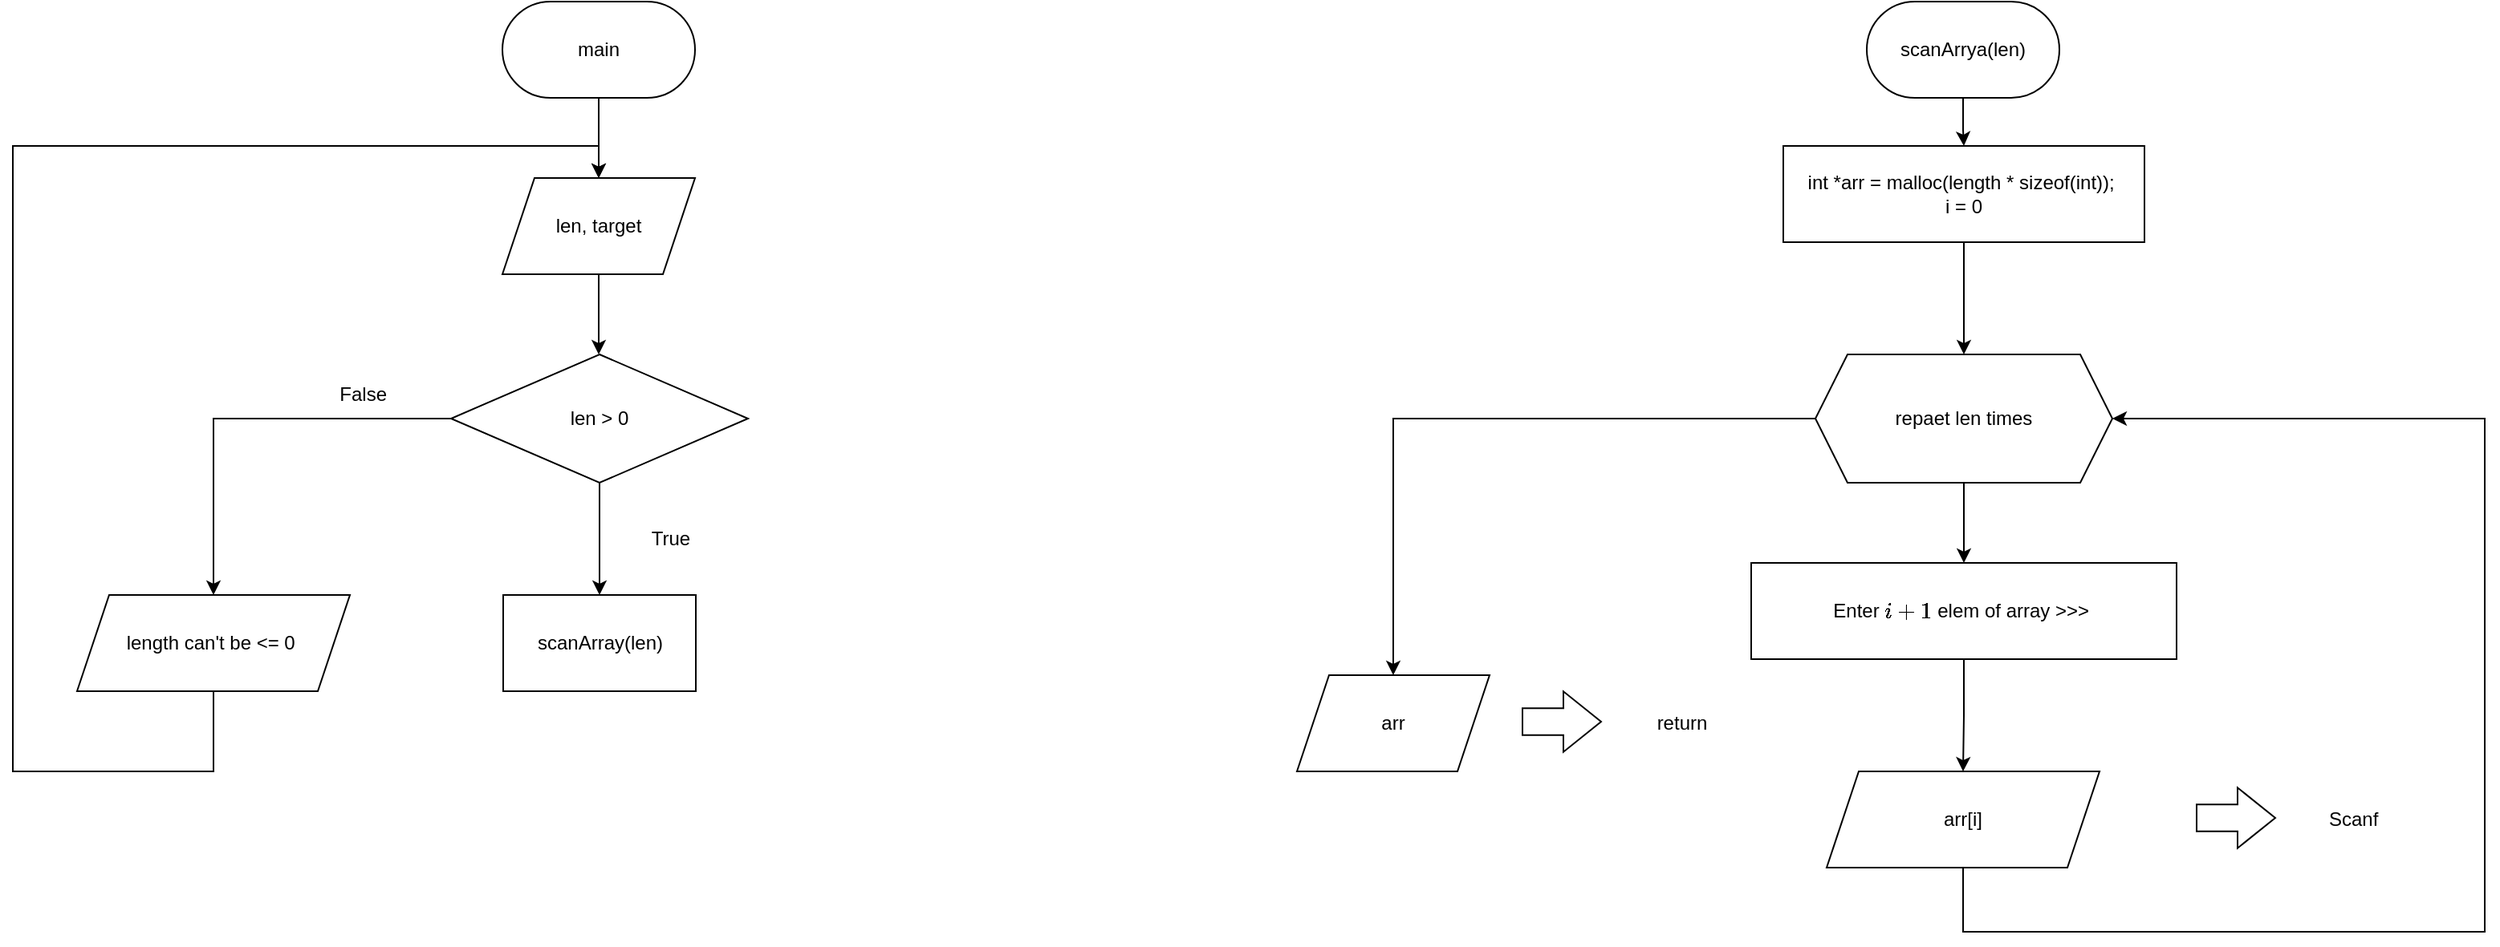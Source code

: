 <mxfile version="26.2.2">
  <diagram name="Page-1" id="g6YHdjaHMRvoi-5LygEY">
    <mxGraphModel dx="714" dy="441" grid="1" gridSize="10" guides="1" tooltips="1" connect="1" arrows="1" fold="1" page="1" pageScale="1" pageWidth="850" pageHeight="1100" background="none" math="0" shadow="0">
      <root>
        <mxCell id="0" />
        <mxCell id="1" parent="0" />
        <mxCell id="YbSu-2DABsDT2B-Kf9Km-3" value="" style="edgeStyle=orthogonalEdgeStyle;rounded=0;orthogonalLoop=1;jettySize=auto;html=1;" edge="1" parent="1" source="YbSu-2DABsDT2B-Kf9Km-1" target="YbSu-2DABsDT2B-Kf9Km-2">
          <mxGeometry relative="1" as="geometry" />
        </mxCell>
        <mxCell id="YbSu-2DABsDT2B-Kf9Km-1" value="main" style="rounded=1;whiteSpace=wrap;html=1;arcSize=50;" vertex="1" parent="1">
          <mxGeometry x="365" y="40" width="120" height="60" as="geometry" />
        </mxCell>
        <mxCell id="YbSu-2DABsDT2B-Kf9Km-5" value="" style="edgeStyle=orthogonalEdgeStyle;rounded=0;orthogonalLoop=1;jettySize=auto;html=1;" edge="1" parent="1" source="YbSu-2DABsDT2B-Kf9Km-2">
          <mxGeometry relative="1" as="geometry">
            <mxPoint x="425" y="260" as="targetPoint" />
          </mxGeometry>
        </mxCell>
        <mxCell id="YbSu-2DABsDT2B-Kf9Km-2" value="len, target" style="shape=parallelogram;perimeter=parallelogramPerimeter;whiteSpace=wrap;html=1;fixedSize=1;" vertex="1" parent="1">
          <mxGeometry x="365" y="150" width="120" height="60" as="geometry" />
        </mxCell>
        <mxCell id="YbSu-2DABsDT2B-Kf9Km-8" value="scanArray(len)" style="rounded=0;whiteSpace=wrap;html=1;" vertex="1" parent="1">
          <mxGeometry x="365.5" y="410" width="120" height="60" as="geometry" />
        </mxCell>
        <mxCell id="YbSu-2DABsDT2B-Kf9Km-15" value="" style="edgeStyle=orthogonalEdgeStyle;rounded=0;orthogonalLoop=1;jettySize=auto;html=1;" edge="1" parent="1" source="YbSu-2DABsDT2B-Kf9Km-10" target="YbSu-2DABsDT2B-Kf9Km-14">
          <mxGeometry relative="1" as="geometry" />
        </mxCell>
        <mxCell id="YbSu-2DABsDT2B-Kf9Km-10" value="scanArrya(len)" style="rounded=1;whiteSpace=wrap;html=1;arcSize=50;" vertex="1" parent="1">
          <mxGeometry x="1215" y="40" width="120" height="60" as="geometry" />
        </mxCell>
        <mxCell id="YbSu-2DABsDT2B-Kf9Km-19" value="" style="edgeStyle=orthogonalEdgeStyle;rounded=0;orthogonalLoop=1;jettySize=auto;html=1;" edge="1" parent="1" source="YbSu-2DABsDT2B-Kf9Km-13" target="YbSu-2DABsDT2B-Kf9Km-18">
          <mxGeometry relative="1" as="geometry" />
        </mxCell>
        <mxCell id="YbSu-2DABsDT2B-Kf9Km-36" style="edgeStyle=orthogonalEdgeStyle;rounded=0;orthogonalLoop=1;jettySize=auto;html=1;" edge="1" parent="1" source="YbSu-2DABsDT2B-Kf9Km-13" target="YbSu-2DABsDT2B-Kf9Km-35">
          <mxGeometry relative="1" as="geometry" />
        </mxCell>
        <mxCell id="YbSu-2DABsDT2B-Kf9Km-13" value="repaet len times" style="shape=hexagon;perimeter=hexagonPerimeter2;whiteSpace=wrap;html=1;fixedSize=1;" vertex="1" parent="1">
          <mxGeometry x="1183" y="260" width="185" height="80" as="geometry" />
        </mxCell>
        <mxCell id="YbSu-2DABsDT2B-Kf9Km-17" style="edgeStyle=orthogonalEdgeStyle;rounded=0;orthogonalLoop=1;jettySize=auto;html=1;" edge="1" parent="1" source="YbSu-2DABsDT2B-Kf9Km-14" target="YbSu-2DABsDT2B-Kf9Km-13">
          <mxGeometry relative="1" as="geometry" />
        </mxCell>
        <mxCell id="YbSu-2DABsDT2B-Kf9Km-14" value="&lt;div&gt;int *arr = malloc(length * sizeof(int));&amp;nbsp;&lt;/div&gt;&lt;div&gt;i = 0&lt;/div&gt;" style="rounded=0;whiteSpace=wrap;html=1;" vertex="1" parent="1">
          <mxGeometry x="1163" y="130" width="225" height="60" as="geometry" />
        </mxCell>
        <mxCell id="YbSu-2DABsDT2B-Kf9Km-22" value="" style="edgeStyle=orthogonalEdgeStyle;rounded=0;orthogonalLoop=1;jettySize=auto;html=1;" edge="1" parent="1" source="YbSu-2DABsDT2B-Kf9Km-18" target="YbSu-2DABsDT2B-Kf9Km-21">
          <mxGeometry relative="1" as="geometry" />
        </mxCell>
        <mxCell id="YbSu-2DABsDT2B-Kf9Km-18" value="Enter `i + 1` elem of array &amp;gt;&amp;gt;&amp;gt;&amp;nbsp;" style="rounded=0;whiteSpace=wrap;html=1;" vertex="1" parent="1">
          <mxGeometry x="1143" y="390" width="265" height="60" as="geometry" />
        </mxCell>
        <mxCell id="YbSu-2DABsDT2B-Kf9Km-33" style="edgeStyle=orthogonalEdgeStyle;rounded=0;orthogonalLoop=1;jettySize=auto;html=1;entryX=1;entryY=0.5;entryDx=0;entryDy=0;" edge="1" parent="1" source="YbSu-2DABsDT2B-Kf9Km-21" target="YbSu-2DABsDT2B-Kf9Km-13">
          <mxGeometry relative="1" as="geometry">
            <Array as="points">
              <mxPoint x="1275" y="620" />
              <mxPoint x="1600" y="620" />
              <mxPoint x="1600" y="300" />
            </Array>
          </mxGeometry>
        </mxCell>
        <mxCell id="YbSu-2DABsDT2B-Kf9Km-21" value="arr[i]" style="shape=parallelogram;perimeter=parallelogramPerimeter;whiteSpace=wrap;html=1;fixedSize=1;" vertex="1" parent="1">
          <mxGeometry x="1190" y="520" width="170" height="60" as="geometry" />
        </mxCell>
        <mxCell id="YbSu-2DABsDT2B-Kf9Km-23" value="" style="shape=flexArrow;endArrow=classic;html=1;rounded=0;width=16.667;endSize=7.5;" edge="1" parent="1">
          <mxGeometry width="50" height="50" relative="1" as="geometry">
            <mxPoint x="1420" y="549" as="sourcePoint" />
            <mxPoint x="1470" y="549" as="targetPoint" />
          </mxGeometry>
        </mxCell>
        <mxCell id="YbSu-2DABsDT2B-Kf9Km-24" value="Scanf&amp;nbsp;" style="text;html=1;align=center;verticalAlign=middle;whiteSpace=wrap;rounded=0;" vertex="1" parent="1">
          <mxGeometry x="1490" y="535" width="60" height="30" as="geometry" />
        </mxCell>
        <mxCell id="YbSu-2DABsDT2B-Kf9Km-26" style="edgeStyle=orthogonalEdgeStyle;rounded=0;orthogonalLoop=1;jettySize=auto;html=1;" edge="1" parent="1" source="YbSu-2DABsDT2B-Kf9Km-25" target="YbSu-2DABsDT2B-Kf9Km-8">
          <mxGeometry relative="1" as="geometry" />
        </mxCell>
        <mxCell id="YbSu-2DABsDT2B-Kf9Km-29" style="edgeStyle=orthogonalEdgeStyle;rounded=0;orthogonalLoop=1;jettySize=auto;html=1;" edge="1" parent="1" source="YbSu-2DABsDT2B-Kf9Km-25" target="YbSu-2DABsDT2B-Kf9Km-28">
          <mxGeometry relative="1" as="geometry" />
        </mxCell>
        <mxCell id="YbSu-2DABsDT2B-Kf9Km-25" value="len &amp;gt; 0" style="rhombus;whiteSpace=wrap;html=1;" vertex="1" parent="1">
          <mxGeometry x="333" y="260" width="185" height="80" as="geometry" />
        </mxCell>
        <mxCell id="YbSu-2DABsDT2B-Kf9Km-27" value="True" style="text;html=1;align=center;verticalAlign=middle;whiteSpace=wrap;rounded=0;" vertex="1" parent="1">
          <mxGeometry x="440" y="360" width="60" height="30" as="geometry" />
        </mxCell>
        <mxCell id="YbSu-2DABsDT2B-Kf9Km-31" style="edgeStyle=orthogonalEdgeStyle;rounded=0;orthogonalLoop=1;jettySize=auto;html=1;entryX=0.5;entryY=0;entryDx=0;entryDy=0;" edge="1" parent="1" source="YbSu-2DABsDT2B-Kf9Km-28" target="YbSu-2DABsDT2B-Kf9Km-2">
          <mxGeometry relative="1" as="geometry">
            <Array as="points">
              <mxPoint x="185" y="520" />
              <mxPoint x="60" y="520" />
              <mxPoint x="60" y="130" />
              <mxPoint x="425" y="130" />
            </Array>
          </mxGeometry>
        </mxCell>
        <mxCell id="YbSu-2DABsDT2B-Kf9Km-28" value="length can&#39;t be &amp;lt;= 0&amp;nbsp;" style="shape=parallelogram;perimeter=parallelogramPerimeter;whiteSpace=wrap;html=1;fixedSize=1;" vertex="1" parent="1">
          <mxGeometry x="100" y="410" width="170" height="60" as="geometry" />
        </mxCell>
        <mxCell id="YbSu-2DABsDT2B-Kf9Km-32" value="False&amp;nbsp;" style="text;html=1;align=center;verticalAlign=middle;whiteSpace=wrap;rounded=0;" vertex="1" parent="1">
          <mxGeometry x="250" y="270" width="60" height="30" as="geometry" />
        </mxCell>
        <mxCell id="YbSu-2DABsDT2B-Kf9Km-35" value="arr" style="shape=parallelogram;perimeter=parallelogramPerimeter;whiteSpace=wrap;html=1;fixedSize=1;" vertex="1" parent="1">
          <mxGeometry x="860" y="460" width="120" height="60" as="geometry" />
        </mxCell>
        <mxCell id="YbSu-2DABsDT2B-Kf9Km-37" value="" style="shape=flexArrow;endArrow=classic;html=1;rounded=0;width=16.667;endSize=7.5;" edge="1" parent="1">
          <mxGeometry width="50" height="50" relative="1" as="geometry">
            <mxPoint x="1000" y="489" as="sourcePoint" />
            <mxPoint x="1050" y="489" as="targetPoint" />
          </mxGeometry>
        </mxCell>
        <mxCell id="YbSu-2DABsDT2B-Kf9Km-38" value="return" style="text;html=1;align=center;verticalAlign=middle;whiteSpace=wrap;rounded=0;" vertex="1" parent="1">
          <mxGeometry x="1070" y="475" width="60" height="30" as="geometry" />
        </mxCell>
      </root>
    </mxGraphModel>
  </diagram>
</mxfile>
